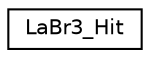 digraph "Graphical Class Hierarchy"
{
 // LATEX_PDF_SIZE
  edge [fontname="Helvetica",fontsize="10",labelfontname="Helvetica",labelfontsize="10"];
  node [fontname="Helvetica",fontsize="10",shape=record];
  rankdir="LR";
  Node0 [label="LaBr3_Hit",height=0.2,width=0.4,color="black", fillcolor="white", style="filled",URL="$utils_8hpp.html#struct_la_br3___hit",tooltip=" "];
}
